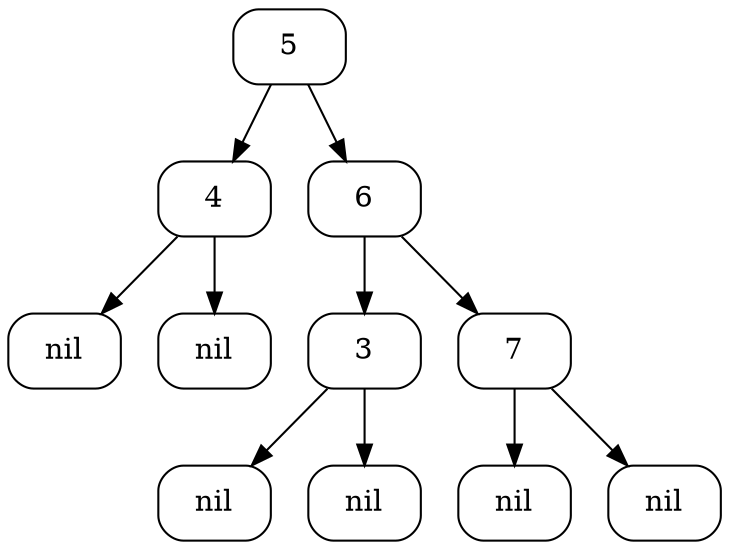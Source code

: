 digraph tree{
node [shape=Mrecord];
5 [label=" {<f0> 5}  "];
5 [label=" {<f0> 5} "];
5:f0 -> 4:f0
4 [label=" {<f0> 4}  "];
4 [label="{<f0> 4} "];
lnil4 [label="{<f0> nil}"];
4:f0 -> lnil4:f0
4 [label="{<f0> 4} "];
rnil4 [label="{<f0> nil}"];
4:f0 -> rnil4:f0
5 [label="{<f0> 5} "];
5:f0 -> 6:f0
6 [label=" {<f0> 6}  "];
6 [label=" {<f0> 6} "];
6:f0 -> 3:f0
3 [label=" {<f0> 3}  "];
3 [label="{<f0> 3} "];
lnil3 [label="{<f0> nil}"];
3:f0 -> lnil3:f0
3 [label="{<f0> 3} "];
rnil3 [label="{<f0> nil}"];
3:f0 -> rnil3:f0
6 [label="{<f0> 6} "];
6:f0 -> 7:f0
7 [label=" {<f0> 7}  "];
7 [label="{<f0> 7} "];
lnil7 [label="{<f0> nil}"];
7:f0 -> lnil7:f0
7 [label="{<f0> 7} "];
rnil7 [label="{<f0> nil}"];
7:f0 -> rnil7:f0
}